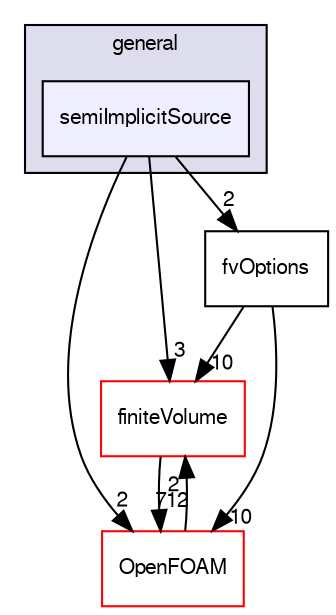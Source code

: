 digraph "src/fvOptions/sources/general/semiImplicitSource" {
  bgcolor=transparent;
  compound=true
  node [ fontsize="10", fontname="FreeSans"];
  edge [ labelfontsize="10", labelfontname="FreeSans"];
  subgraph clusterdir_72795626a818b0414b803468c9fe69a0 {
    graph [ bgcolor="#ddddee", pencolor="black", label="general" fontname="FreeSans", fontsize="10", URL="dir_72795626a818b0414b803468c9fe69a0.html"]
  dir_6bf80c03527053062f9a69c3eb0e4df2 [shape=box, label="semiImplicitSource", style="filled", fillcolor="#eeeeff", pencolor="black", URL="dir_6bf80c03527053062f9a69c3eb0e4df2.html"];
  }
  dir_9bd15774b555cf7259a6fa18f99fe99b [shape=box label="finiteVolume" color="red" URL="dir_9bd15774b555cf7259a6fa18f99fe99b.html"];
  dir_c5473ff19b20e6ec4dfe5c310b3778a8 [shape=box label="OpenFOAM" color="red" URL="dir_c5473ff19b20e6ec4dfe5c310b3778a8.html"];
  dir_c16f925717b05545e65cb6863704293a [shape=box label="fvOptions" URL="dir_c16f925717b05545e65cb6863704293a.html"];
  dir_9bd15774b555cf7259a6fa18f99fe99b->dir_c5473ff19b20e6ec4dfe5c310b3778a8 [headlabel="712", labeldistance=1.5 headhref="dir_000749_001732.html"];
  dir_c5473ff19b20e6ec4dfe5c310b3778a8->dir_9bd15774b555cf7259a6fa18f99fe99b [headlabel="2", labeldistance=1.5 headhref="dir_001732_000749.html"];
  dir_c16f925717b05545e65cb6863704293a->dir_9bd15774b555cf7259a6fa18f99fe99b [headlabel="10", labeldistance=1.5 headhref="dir_001154_000749.html"];
  dir_c16f925717b05545e65cb6863704293a->dir_c5473ff19b20e6ec4dfe5c310b3778a8 [headlabel="10", labeldistance=1.5 headhref="dir_001154_001732.html"];
  dir_6bf80c03527053062f9a69c3eb0e4df2->dir_9bd15774b555cf7259a6fa18f99fe99b [headlabel="3", labeldistance=1.5 headhref="dir_001176_000749.html"];
  dir_6bf80c03527053062f9a69c3eb0e4df2->dir_c5473ff19b20e6ec4dfe5c310b3778a8 [headlabel="2", labeldistance=1.5 headhref="dir_001176_001732.html"];
  dir_6bf80c03527053062f9a69c3eb0e4df2->dir_c16f925717b05545e65cb6863704293a [headlabel="2", labeldistance=1.5 headhref="dir_001176_001154.html"];
}
